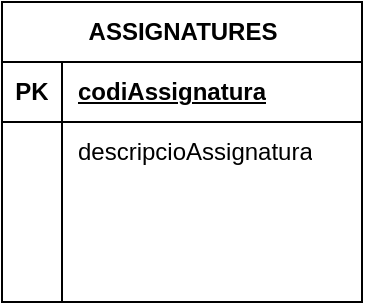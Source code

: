 <mxfile version="28.2.7" pages="2">
  <diagram name="creacio entitat" id="FtWkGCHKRfhC_KodkcPh">
    <mxGraphModel dx="496" dy="578" grid="1" gridSize="10" guides="1" tooltips="1" connect="1" arrows="1" fold="1" page="1" pageScale="1" pageWidth="827" pageHeight="1169" math="0" shadow="0">
      <root>
        <mxCell id="0" />
        <mxCell id="1" parent="0" />
        <mxCell id="aLYC9gm7-Q9xz9aVtdYu-5" value="ASSIGNATURES" style="shape=table;startSize=30;container=1;collapsible=1;childLayout=tableLayout;fixedRows=1;rowLines=0;fontStyle=1;align=center;resizeLast=1;html=1;" vertex="1" parent="1">
          <mxGeometry x="180" y="260" width="180" height="150" as="geometry" />
        </mxCell>
        <mxCell id="aLYC9gm7-Q9xz9aVtdYu-6" value="" style="shape=tableRow;horizontal=0;startSize=0;swimlaneHead=0;swimlaneBody=0;fillColor=none;collapsible=0;dropTarget=0;points=[[0,0.5],[1,0.5]];portConstraint=eastwest;top=0;left=0;right=0;bottom=1;" vertex="1" parent="aLYC9gm7-Q9xz9aVtdYu-5">
          <mxGeometry y="30" width="180" height="30" as="geometry" />
        </mxCell>
        <mxCell id="aLYC9gm7-Q9xz9aVtdYu-7" value="PK" style="shape=partialRectangle;connectable=0;fillColor=none;top=0;left=0;bottom=0;right=0;fontStyle=1;overflow=hidden;whiteSpace=wrap;html=1;" vertex="1" parent="aLYC9gm7-Q9xz9aVtdYu-6">
          <mxGeometry width="30" height="30" as="geometry">
            <mxRectangle width="30" height="30" as="alternateBounds" />
          </mxGeometry>
        </mxCell>
        <mxCell id="aLYC9gm7-Q9xz9aVtdYu-8" value="codiAssignatura" style="shape=partialRectangle;connectable=0;fillColor=none;top=0;left=0;bottom=0;right=0;align=left;spacingLeft=6;fontStyle=5;overflow=hidden;whiteSpace=wrap;html=1;" vertex="1" parent="aLYC9gm7-Q9xz9aVtdYu-6">
          <mxGeometry x="30" width="150" height="30" as="geometry">
            <mxRectangle width="150" height="30" as="alternateBounds" />
          </mxGeometry>
        </mxCell>
        <mxCell id="aLYC9gm7-Q9xz9aVtdYu-9" value="" style="shape=tableRow;horizontal=0;startSize=0;swimlaneHead=0;swimlaneBody=0;fillColor=none;collapsible=0;dropTarget=0;points=[[0,0.5],[1,0.5]];portConstraint=eastwest;top=0;left=0;right=0;bottom=0;" vertex="1" parent="aLYC9gm7-Q9xz9aVtdYu-5">
          <mxGeometry y="60" width="180" height="30" as="geometry" />
        </mxCell>
        <mxCell id="aLYC9gm7-Q9xz9aVtdYu-10" value="" style="shape=partialRectangle;connectable=0;fillColor=none;top=0;left=0;bottom=0;right=0;editable=1;overflow=hidden;whiteSpace=wrap;html=1;" vertex="1" parent="aLYC9gm7-Q9xz9aVtdYu-9">
          <mxGeometry width="30" height="30" as="geometry">
            <mxRectangle width="30" height="30" as="alternateBounds" />
          </mxGeometry>
        </mxCell>
        <mxCell id="aLYC9gm7-Q9xz9aVtdYu-11" value="descripcioAssignatura" style="shape=partialRectangle;connectable=0;fillColor=none;top=0;left=0;bottom=0;right=0;align=left;spacingLeft=6;overflow=hidden;whiteSpace=wrap;html=1;" vertex="1" parent="aLYC9gm7-Q9xz9aVtdYu-9">
          <mxGeometry x="30" width="150" height="30" as="geometry">
            <mxRectangle width="150" height="30" as="alternateBounds" />
          </mxGeometry>
        </mxCell>
        <mxCell id="aLYC9gm7-Q9xz9aVtdYu-12" value="" style="shape=tableRow;horizontal=0;startSize=0;swimlaneHead=0;swimlaneBody=0;fillColor=none;collapsible=0;dropTarget=0;points=[[0,0.5],[1,0.5]];portConstraint=eastwest;top=0;left=0;right=0;bottom=0;" vertex="1" parent="aLYC9gm7-Q9xz9aVtdYu-5">
          <mxGeometry y="90" width="180" height="30" as="geometry" />
        </mxCell>
        <mxCell id="aLYC9gm7-Q9xz9aVtdYu-13" value="" style="shape=partialRectangle;connectable=0;fillColor=none;top=0;left=0;bottom=0;right=0;editable=1;overflow=hidden;whiteSpace=wrap;html=1;" vertex="1" parent="aLYC9gm7-Q9xz9aVtdYu-12">
          <mxGeometry width="30" height="30" as="geometry">
            <mxRectangle width="30" height="30" as="alternateBounds" />
          </mxGeometry>
        </mxCell>
        <mxCell id="aLYC9gm7-Q9xz9aVtdYu-14" value="" style="shape=partialRectangle;connectable=0;fillColor=none;top=0;left=0;bottom=0;right=0;align=left;spacingLeft=6;overflow=hidden;whiteSpace=wrap;html=1;" vertex="1" parent="aLYC9gm7-Q9xz9aVtdYu-12">
          <mxGeometry x="30" width="150" height="30" as="geometry">
            <mxRectangle width="150" height="30" as="alternateBounds" />
          </mxGeometry>
        </mxCell>
        <mxCell id="aLYC9gm7-Q9xz9aVtdYu-15" value="" style="shape=tableRow;horizontal=0;startSize=0;swimlaneHead=0;swimlaneBody=0;fillColor=none;collapsible=0;dropTarget=0;points=[[0,0.5],[1,0.5]];portConstraint=eastwest;top=0;left=0;right=0;bottom=0;" vertex="1" parent="aLYC9gm7-Q9xz9aVtdYu-5">
          <mxGeometry y="120" width="180" height="30" as="geometry" />
        </mxCell>
        <mxCell id="aLYC9gm7-Q9xz9aVtdYu-16" value="" style="shape=partialRectangle;connectable=0;fillColor=none;top=0;left=0;bottom=0;right=0;editable=1;overflow=hidden;whiteSpace=wrap;html=1;" vertex="1" parent="aLYC9gm7-Q9xz9aVtdYu-15">
          <mxGeometry width="30" height="30" as="geometry">
            <mxRectangle width="30" height="30" as="alternateBounds" />
          </mxGeometry>
        </mxCell>
        <mxCell id="aLYC9gm7-Q9xz9aVtdYu-17" value="" style="shape=partialRectangle;connectable=0;fillColor=none;top=0;left=0;bottom=0;right=0;align=left;spacingLeft=6;overflow=hidden;whiteSpace=wrap;html=1;" vertex="1" parent="aLYC9gm7-Q9xz9aVtdYu-15">
          <mxGeometry x="30" width="150" height="30" as="geometry">
            <mxRectangle width="150" height="30" as="alternateBounds" />
          </mxGeometry>
        </mxCell>
      </root>
    </mxGraphModel>
  </diagram>
  <diagram id="huO6lXOXZxXOIz0PY1pd" name="Activitat 2: Anàlisi PET-Flix">
    <mxGraphModel dx="956" dy="723" grid="1" gridSize="10" guides="1" tooltips="1" connect="1" arrows="1" fold="1" page="1" pageScale="1" pageWidth="827" pageHeight="1169" math="0" shadow="0">
      <root>
        <mxCell id="0" />
        <mxCell id="1" parent="0" />
        <mxCell id="fnf53HKYXg-TA5pA5Dwz-1" value="Entitat1" style="shape=table;startSize=30;container=1;collapsible=1;childLayout=tableLayout;fixedRows=1;rowLines=0;fontStyle=1;align=center;resizeLast=1;html=1;" parent="1" vertex="1">
          <mxGeometry x="70" y="90" width="180" height="150" as="geometry" />
        </mxCell>
        <mxCell id="fnf53HKYXg-TA5pA5Dwz-2" value="" style="shape=tableRow;horizontal=0;startSize=0;swimlaneHead=0;swimlaneBody=0;fillColor=none;collapsible=0;dropTarget=0;points=[[0,0.5],[1,0.5]];portConstraint=eastwest;top=0;left=0;right=0;bottom=1;" parent="fnf53HKYXg-TA5pA5Dwz-1" vertex="1">
          <mxGeometry y="30" width="180" height="30" as="geometry" />
        </mxCell>
        <mxCell id="fnf53HKYXg-TA5pA5Dwz-3" value="PK" style="shape=partialRectangle;connectable=0;fillColor=none;top=0;left=0;bottom=0;right=0;fontStyle=1;overflow=hidden;whiteSpace=wrap;html=1;" parent="fnf53HKYXg-TA5pA5Dwz-2" vertex="1">
          <mxGeometry width="30" height="30" as="geometry">
            <mxRectangle width="30" height="30" as="alternateBounds" />
          </mxGeometry>
        </mxCell>
        <mxCell id="fnf53HKYXg-TA5pA5Dwz-4" value="id&lt;span style=&quot;text-align: center; text-wrap-mode: nowrap;&quot;&gt;Entitat&lt;/span&gt;1" style="shape=partialRectangle;connectable=0;fillColor=none;top=0;left=0;bottom=0;right=0;align=left;spacingLeft=6;fontStyle=5;overflow=hidden;whiteSpace=wrap;html=1;" parent="fnf53HKYXg-TA5pA5Dwz-2" vertex="1">
          <mxGeometry x="30" width="150" height="30" as="geometry">
            <mxRectangle width="150" height="30" as="alternateBounds" />
          </mxGeometry>
        </mxCell>
        <mxCell id="fnf53HKYXg-TA5pA5Dwz-5" value="" style="shape=tableRow;horizontal=0;startSize=0;swimlaneHead=0;swimlaneBody=0;fillColor=none;collapsible=0;dropTarget=0;points=[[0,0.5],[1,0.5]];portConstraint=eastwest;top=0;left=0;right=0;bottom=0;" parent="fnf53HKYXg-TA5pA5Dwz-1" vertex="1">
          <mxGeometry y="60" width="180" height="30" as="geometry" />
        </mxCell>
        <mxCell id="fnf53HKYXg-TA5pA5Dwz-6" value="" style="shape=partialRectangle;connectable=0;fillColor=none;top=0;left=0;bottom=0;right=0;editable=1;overflow=hidden;whiteSpace=wrap;html=1;" parent="fnf53HKYXg-TA5pA5Dwz-5" vertex="1">
          <mxGeometry width="30" height="30" as="geometry">
            <mxRectangle width="30" height="30" as="alternateBounds" />
          </mxGeometry>
        </mxCell>
        <mxCell id="fnf53HKYXg-TA5pA5Dwz-7" value="atribut1&lt;span style=&quot;text-align: center; text-wrap-mode: nowrap;&quot;&gt;Entitat&lt;/span&gt;1" style="shape=partialRectangle;connectable=0;fillColor=none;top=0;left=0;bottom=0;right=0;align=left;spacingLeft=6;overflow=hidden;whiteSpace=wrap;html=1;" parent="fnf53HKYXg-TA5pA5Dwz-5" vertex="1">
          <mxGeometry x="30" width="150" height="30" as="geometry">
            <mxRectangle width="150" height="30" as="alternateBounds" />
          </mxGeometry>
        </mxCell>
        <mxCell id="fnf53HKYXg-TA5pA5Dwz-8" value="" style="shape=tableRow;horizontal=0;startSize=0;swimlaneHead=0;swimlaneBody=0;fillColor=none;collapsible=0;dropTarget=0;points=[[0,0.5],[1,0.5]];portConstraint=eastwest;top=0;left=0;right=0;bottom=0;" parent="fnf53HKYXg-TA5pA5Dwz-1" vertex="1">
          <mxGeometry y="90" width="180" height="30" as="geometry" />
        </mxCell>
        <mxCell id="fnf53HKYXg-TA5pA5Dwz-9" value="" style="shape=partialRectangle;connectable=0;fillColor=none;top=0;left=0;bottom=0;right=0;editable=1;overflow=hidden;whiteSpace=wrap;html=1;" parent="fnf53HKYXg-TA5pA5Dwz-8" vertex="1">
          <mxGeometry width="30" height="30" as="geometry">
            <mxRectangle width="30" height="30" as="alternateBounds" />
          </mxGeometry>
        </mxCell>
        <mxCell id="fnf53HKYXg-TA5pA5Dwz-10" value="atribut2&lt;span style=&quot;text-wrap-mode: nowrap; text-align: center;&quot;&gt;Entitat1&lt;/span&gt;" style="shape=partialRectangle;connectable=0;fillColor=none;top=0;left=0;bottom=0;right=0;align=left;spacingLeft=6;overflow=hidden;whiteSpace=wrap;html=1;" parent="fnf53HKYXg-TA5pA5Dwz-8" vertex="1">
          <mxGeometry x="30" width="150" height="30" as="geometry">
            <mxRectangle width="150" height="30" as="alternateBounds" />
          </mxGeometry>
        </mxCell>
        <mxCell id="fnf53HKYXg-TA5pA5Dwz-11" value="" style="shape=tableRow;horizontal=0;startSize=0;swimlaneHead=0;swimlaneBody=0;fillColor=none;collapsible=0;dropTarget=0;points=[[0,0.5],[1,0.5]];portConstraint=eastwest;top=0;left=0;right=0;bottom=0;" parent="fnf53HKYXg-TA5pA5Dwz-1" vertex="1">
          <mxGeometry y="120" width="180" height="30" as="geometry" />
        </mxCell>
        <mxCell id="fnf53HKYXg-TA5pA5Dwz-12" value="" style="shape=partialRectangle;connectable=0;fillColor=none;top=0;left=0;bottom=0;right=0;editable=1;overflow=hidden;whiteSpace=wrap;html=1;" parent="fnf53HKYXg-TA5pA5Dwz-11" vertex="1">
          <mxGeometry width="30" height="30" as="geometry">
            <mxRectangle width="30" height="30" as="alternateBounds" />
          </mxGeometry>
        </mxCell>
        <mxCell id="fnf53HKYXg-TA5pA5Dwz-13" value="atribut3&lt;span style=&quot;text-align: center; text-wrap-mode: nowrap;&quot;&gt;Entitat1&lt;/span&gt;" style="shape=partialRectangle;connectable=0;fillColor=none;top=0;left=0;bottom=0;right=0;align=left;spacingLeft=6;overflow=hidden;whiteSpace=wrap;html=1;" parent="fnf53HKYXg-TA5pA5Dwz-11" vertex="1">
          <mxGeometry x="30" width="150" height="30" as="geometry">
            <mxRectangle width="150" height="30" as="alternateBounds" />
          </mxGeometry>
        </mxCell>
        <mxCell id="fnf53HKYXg-TA5pA5Dwz-14" value="NOM ENTITAT" style="shape=table;startSize=30;container=1;collapsible=0;childLayout=tableLayout;strokeColor=default;fontSize=16;" parent="1" vertex="1">
          <mxGeometry x="70" y="540" width="350" height="270" as="geometry" />
        </mxCell>
        <mxCell id="fnf53HKYXg-TA5pA5Dwz-15" value="" style="shape=tableRow;horizontal=0;startSize=0;swimlaneHead=0;swimlaneBody=0;strokeColor=inherit;top=0;left=0;bottom=0;right=0;collapsible=0;dropTarget=0;fillColor=none;points=[[0,0.5],[1,0.5]];portConstraint=eastwest;fontSize=16;" parent="fnf53HKYXg-TA5pA5Dwz-14" vertex="1">
          <mxGeometry y="30" width="350" height="40" as="geometry" />
        </mxCell>
        <mxCell id="fnf53HKYXg-TA5pA5Dwz-16" value="atribut" style="shape=partialRectangle;html=1;whiteSpace=wrap;connectable=0;strokeColor=inherit;overflow=hidden;fillColor=none;top=0;left=0;bottom=0;right=0;pointerEvents=1;fontSize=16;" parent="fnf53HKYXg-TA5pA5Dwz-15" vertex="1">
          <mxGeometry width="117" height="40" as="geometry">
            <mxRectangle width="117" height="40" as="alternateBounds" />
          </mxGeometry>
        </mxCell>
        <mxCell id="fnf53HKYXg-TA5pA5Dwz-17" value="tipus" style="shape=partialRectangle;html=1;whiteSpace=wrap;connectable=0;strokeColor=inherit;overflow=hidden;fillColor=none;top=0;left=0;bottom=0;right=0;pointerEvents=1;fontSize=16;" parent="fnf53HKYXg-TA5pA5Dwz-15" vertex="1">
          <mxGeometry x="117" width="116" height="40" as="geometry">
            <mxRectangle width="116" height="40" as="alternateBounds" />
          </mxGeometry>
        </mxCell>
        <mxCell id="fnf53HKYXg-TA5pA5Dwz-18" value="domini" style="shape=partialRectangle;html=1;whiteSpace=wrap;connectable=0;strokeColor=inherit;overflow=hidden;fillColor=none;top=0;left=0;bottom=0;right=0;pointerEvents=1;fontSize=16;" parent="fnf53HKYXg-TA5pA5Dwz-15" vertex="1">
          <mxGeometry x="233" width="117" height="40" as="geometry">
            <mxRectangle width="117" height="40" as="alternateBounds" />
          </mxGeometry>
        </mxCell>
        <mxCell id="fnf53HKYXg-TA5pA5Dwz-19" value="" style="shape=tableRow;horizontal=0;startSize=0;swimlaneHead=0;swimlaneBody=0;strokeColor=inherit;top=0;left=0;bottom=0;right=0;collapsible=0;dropTarget=0;fillColor=none;points=[[0,0.5],[1,0.5]];portConstraint=eastwest;fontSize=16;" parent="fnf53HKYXg-TA5pA5Dwz-14" vertex="1">
          <mxGeometry y="70" width="350" height="40" as="geometry" />
        </mxCell>
        <mxCell id="fnf53HKYXg-TA5pA5Dwz-20" value="" style="shape=partialRectangle;html=1;whiteSpace=wrap;connectable=0;strokeColor=inherit;overflow=hidden;fillColor=none;top=0;left=0;bottom=0;right=0;pointerEvents=1;fontSize=16;" parent="fnf53HKYXg-TA5pA5Dwz-19" vertex="1">
          <mxGeometry width="117" height="40" as="geometry">
            <mxRectangle width="117" height="40" as="alternateBounds" />
          </mxGeometry>
        </mxCell>
        <mxCell id="fnf53HKYXg-TA5pA5Dwz-21" value="" style="shape=partialRectangle;html=1;whiteSpace=wrap;connectable=0;strokeColor=inherit;overflow=hidden;fillColor=none;top=0;left=0;bottom=0;right=0;pointerEvents=1;fontSize=16;" parent="fnf53HKYXg-TA5pA5Dwz-19" vertex="1">
          <mxGeometry x="117" width="116" height="40" as="geometry">
            <mxRectangle width="116" height="40" as="alternateBounds" />
          </mxGeometry>
        </mxCell>
        <mxCell id="fnf53HKYXg-TA5pA5Dwz-22" value="" style="shape=partialRectangle;html=1;whiteSpace=wrap;connectable=0;strokeColor=inherit;overflow=hidden;fillColor=none;top=0;left=0;bottom=0;right=0;pointerEvents=1;fontSize=16;" parent="fnf53HKYXg-TA5pA5Dwz-19" vertex="1">
          <mxGeometry x="233" width="117" height="40" as="geometry">
            <mxRectangle width="117" height="40" as="alternateBounds" />
          </mxGeometry>
        </mxCell>
        <mxCell id="fnf53HKYXg-TA5pA5Dwz-23" value="" style="shape=tableRow;horizontal=0;startSize=0;swimlaneHead=0;swimlaneBody=0;strokeColor=inherit;top=0;left=0;bottom=0;right=0;collapsible=0;dropTarget=0;fillColor=none;points=[[0,0.5],[1,0.5]];portConstraint=eastwest;fontSize=16;" parent="fnf53HKYXg-TA5pA5Dwz-14" vertex="1">
          <mxGeometry y="110" width="350" height="40" as="geometry" />
        </mxCell>
        <mxCell id="fnf53HKYXg-TA5pA5Dwz-24" value="" style="shape=partialRectangle;html=1;whiteSpace=wrap;connectable=0;strokeColor=inherit;overflow=hidden;fillColor=none;top=0;left=0;bottom=0;right=0;pointerEvents=1;fontSize=16;" parent="fnf53HKYXg-TA5pA5Dwz-23" vertex="1">
          <mxGeometry width="117" height="40" as="geometry">
            <mxRectangle width="117" height="40" as="alternateBounds" />
          </mxGeometry>
        </mxCell>
        <mxCell id="fnf53HKYXg-TA5pA5Dwz-25" value="" style="shape=partialRectangle;html=1;whiteSpace=wrap;connectable=0;strokeColor=inherit;overflow=hidden;fillColor=none;top=0;left=0;bottom=0;right=0;pointerEvents=1;fontSize=16;" parent="fnf53HKYXg-TA5pA5Dwz-23" vertex="1">
          <mxGeometry x="117" width="116" height="40" as="geometry">
            <mxRectangle width="116" height="40" as="alternateBounds" />
          </mxGeometry>
        </mxCell>
        <mxCell id="fnf53HKYXg-TA5pA5Dwz-26" value="" style="shape=partialRectangle;html=1;whiteSpace=wrap;connectable=0;strokeColor=inherit;overflow=hidden;fillColor=none;top=0;left=0;bottom=0;right=0;pointerEvents=1;fontSize=16;" parent="fnf53HKYXg-TA5pA5Dwz-23" vertex="1">
          <mxGeometry x="233" width="117" height="40" as="geometry">
            <mxRectangle width="117" height="40" as="alternateBounds" />
          </mxGeometry>
        </mxCell>
        <mxCell id="fnf53HKYXg-TA5pA5Dwz-27" value="" style="shape=tableRow;horizontal=0;startSize=0;swimlaneHead=0;swimlaneBody=0;strokeColor=inherit;top=0;left=0;bottom=0;right=0;collapsible=0;dropTarget=0;fillColor=none;points=[[0,0.5],[1,0.5]];portConstraint=eastwest;fontSize=16;" parent="fnf53HKYXg-TA5pA5Dwz-14" vertex="1">
          <mxGeometry y="150" width="350" height="40" as="geometry" />
        </mxCell>
        <mxCell id="fnf53HKYXg-TA5pA5Dwz-28" value="" style="shape=partialRectangle;html=1;whiteSpace=wrap;connectable=0;strokeColor=inherit;overflow=hidden;fillColor=none;top=0;left=0;bottom=0;right=0;pointerEvents=1;fontSize=16;" parent="fnf53HKYXg-TA5pA5Dwz-27" vertex="1">
          <mxGeometry width="117" height="40" as="geometry">
            <mxRectangle width="117" height="40" as="alternateBounds" />
          </mxGeometry>
        </mxCell>
        <mxCell id="fnf53HKYXg-TA5pA5Dwz-29" value="" style="shape=partialRectangle;html=1;whiteSpace=wrap;connectable=0;strokeColor=inherit;overflow=hidden;fillColor=none;top=0;left=0;bottom=0;right=0;pointerEvents=1;fontSize=16;" parent="fnf53HKYXg-TA5pA5Dwz-27" vertex="1">
          <mxGeometry x="117" width="116" height="40" as="geometry">
            <mxRectangle width="116" height="40" as="alternateBounds" />
          </mxGeometry>
        </mxCell>
        <mxCell id="fnf53HKYXg-TA5pA5Dwz-30" value="" style="shape=partialRectangle;html=1;whiteSpace=wrap;connectable=0;strokeColor=inherit;overflow=hidden;fillColor=none;top=0;left=0;bottom=0;right=0;pointerEvents=1;fontSize=16;" parent="fnf53HKYXg-TA5pA5Dwz-27" vertex="1">
          <mxGeometry x="233" width="117" height="40" as="geometry">
            <mxRectangle width="117" height="40" as="alternateBounds" />
          </mxGeometry>
        </mxCell>
        <mxCell id="fnf53HKYXg-TA5pA5Dwz-31" value="" style="shape=tableRow;horizontal=0;startSize=0;swimlaneHead=0;swimlaneBody=0;strokeColor=inherit;top=0;left=0;bottom=0;right=0;collapsible=0;dropTarget=0;fillColor=none;points=[[0,0.5],[1,0.5]];portConstraint=eastwest;fontSize=16;" parent="fnf53HKYXg-TA5pA5Dwz-14" vertex="1">
          <mxGeometry y="190" width="350" height="40" as="geometry" />
        </mxCell>
        <mxCell id="fnf53HKYXg-TA5pA5Dwz-32" value="" style="shape=partialRectangle;html=1;whiteSpace=wrap;connectable=0;strokeColor=inherit;overflow=hidden;fillColor=none;top=0;left=0;bottom=0;right=0;pointerEvents=1;fontSize=16;" parent="fnf53HKYXg-TA5pA5Dwz-31" vertex="1">
          <mxGeometry width="117" height="40" as="geometry">
            <mxRectangle width="117" height="40" as="alternateBounds" />
          </mxGeometry>
        </mxCell>
        <mxCell id="fnf53HKYXg-TA5pA5Dwz-33" value="" style="shape=partialRectangle;html=1;whiteSpace=wrap;connectable=0;strokeColor=inherit;overflow=hidden;fillColor=none;top=0;left=0;bottom=0;right=0;pointerEvents=1;fontSize=16;" parent="fnf53HKYXg-TA5pA5Dwz-31" vertex="1">
          <mxGeometry x="117" width="116" height="40" as="geometry">
            <mxRectangle width="116" height="40" as="alternateBounds" />
          </mxGeometry>
        </mxCell>
        <mxCell id="fnf53HKYXg-TA5pA5Dwz-34" value="" style="shape=partialRectangle;html=1;whiteSpace=wrap;connectable=0;strokeColor=inherit;overflow=hidden;fillColor=none;top=0;left=0;bottom=0;right=0;pointerEvents=1;fontSize=16;" parent="fnf53HKYXg-TA5pA5Dwz-31" vertex="1">
          <mxGeometry x="233" width="117" height="40" as="geometry">
            <mxRectangle width="117" height="40" as="alternateBounds" />
          </mxGeometry>
        </mxCell>
        <mxCell id="fnf53HKYXg-TA5pA5Dwz-35" value="" style="shape=tableRow;horizontal=0;startSize=0;swimlaneHead=0;swimlaneBody=0;strokeColor=inherit;top=0;left=0;bottom=0;right=0;collapsible=0;dropTarget=0;fillColor=none;points=[[0,0.5],[1,0.5]];portConstraint=eastwest;fontSize=16;" parent="fnf53HKYXg-TA5pA5Dwz-14" vertex="1">
          <mxGeometry y="230" width="350" height="40" as="geometry" />
        </mxCell>
        <mxCell id="fnf53HKYXg-TA5pA5Dwz-36" value="" style="shape=partialRectangle;html=1;whiteSpace=wrap;connectable=0;strokeColor=inherit;overflow=hidden;fillColor=none;top=0;left=0;bottom=0;right=0;pointerEvents=1;fontSize=16;" parent="fnf53HKYXg-TA5pA5Dwz-35" vertex="1">
          <mxGeometry width="117" height="40" as="geometry">
            <mxRectangle width="117" height="40" as="alternateBounds" />
          </mxGeometry>
        </mxCell>
        <mxCell id="fnf53HKYXg-TA5pA5Dwz-37" value="" style="shape=partialRectangle;html=1;whiteSpace=wrap;connectable=0;strokeColor=inherit;overflow=hidden;fillColor=none;top=0;left=0;bottom=0;right=0;pointerEvents=1;fontSize=16;" parent="fnf53HKYXg-TA5pA5Dwz-35" vertex="1">
          <mxGeometry x="117" width="116" height="40" as="geometry">
            <mxRectangle width="116" height="40" as="alternateBounds" />
          </mxGeometry>
        </mxCell>
        <mxCell id="fnf53HKYXg-TA5pA5Dwz-38" value="" style="shape=partialRectangle;html=1;whiteSpace=wrap;connectable=0;strokeColor=inherit;overflow=hidden;fillColor=none;top=0;left=0;bottom=0;right=0;pointerEvents=1;fontSize=16;" parent="fnf53HKYXg-TA5pA5Dwz-35" vertex="1">
          <mxGeometry x="233" width="117" height="40" as="geometry">
            <mxRectangle width="117" height="40" as="alternateBounds" />
          </mxGeometry>
        </mxCell>
        <mxCell id="fnf53HKYXg-TA5pA5Dwz-39" value="&lt;span style=&quot;text-align: left; text-wrap-mode: wrap; text-decoration-line: underline;&quot;&gt;Entitat2&lt;/span&gt;" style="shape=table;startSize=30;container=1;collapsible=1;childLayout=tableLayout;fixedRows=1;rowLines=0;fontStyle=1;align=center;resizeLast=1;html=1;" parent="1" vertex="1">
          <mxGeometry x="576" y="80" width="180" height="150" as="geometry" />
        </mxCell>
        <mxCell id="fnf53HKYXg-TA5pA5Dwz-40" value="" style="shape=tableRow;horizontal=0;startSize=0;swimlaneHead=0;swimlaneBody=0;fillColor=none;collapsible=0;dropTarget=0;points=[[0,0.5],[1,0.5]];portConstraint=eastwest;top=0;left=0;right=0;bottom=1;" parent="fnf53HKYXg-TA5pA5Dwz-39" vertex="1">
          <mxGeometry y="30" width="180" height="30" as="geometry" />
        </mxCell>
        <mxCell id="fnf53HKYXg-TA5pA5Dwz-41" value="PK" style="shape=partialRectangle;connectable=0;fillColor=none;top=0;left=0;bottom=0;right=0;fontStyle=1;overflow=hidden;whiteSpace=wrap;html=1;" parent="fnf53HKYXg-TA5pA5Dwz-40" vertex="1">
          <mxGeometry width="30" height="30" as="geometry">
            <mxRectangle width="30" height="30" as="alternateBounds" />
          </mxGeometry>
        </mxCell>
        <mxCell id="fnf53HKYXg-TA5pA5Dwz-42" value="idEntitat2" style="shape=partialRectangle;connectable=0;fillColor=none;top=0;left=0;bottom=0;right=0;align=left;spacingLeft=6;fontStyle=5;overflow=hidden;whiteSpace=wrap;html=1;" parent="fnf53HKYXg-TA5pA5Dwz-40" vertex="1">
          <mxGeometry x="30" width="150" height="30" as="geometry">
            <mxRectangle width="150" height="30" as="alternateBounds" />
          </mxGeometry>
        </mxCell>
        <mxCell id="fnf53HKYXg-TA5pA5Dwz-43" value="" style="shape=tableRow;horizontal=0;startSize=0;swimlaneHead=0;swimlaneBody=0;fillColor=none;collapsible=0;dropTarget=0;points=[[0,0.5],[1,0.5]];portConstraint=eastwest;top=0;left=0;right=0;bottom=0;" parent="fnf53HKYXg-TA5pA5Dwz-39" vertex="1">
          <mxGeometry y="60" width="180" height="30" as="geometry" />
        </mxCell>
        <mxCell id="fnf53HKYXg-TA5pA5Dwz-44" value="" style="shape=partialRectangle;connectable=0;fillColor=none;top=0;left=0;bottom=0;right=0;editable=1;overflow=hidden;whiteSpace=wrap;html=1;" parent="fnf53HKYXg-TA5pA5Dwz-43" vertex="1">
          <mxGeometry width="30" height="30" as="geometry">
            <mxRectangle width="30" height="30" as="alternateBounds" />
          </mxGeometry>
        </mxCell>
        <mxCell id="fnf53HKYXg-TA5pA5Dwz-45" value="" style="shape=partialRectangle;connectable=0;fillColor=none;top=0;left=0;bottom=0;right=0;align=left;spacingLeft=6;overflow=hidden;whiteSpace=wrap;html=1;" parent="fnf53HKYXg-TA5pA5Dwz-43" vertex="1">
          <mxGeometry x="30" width="150" height="30" as="geometry">
            <mxRectangle width="150" height="30" as="alternateBounds" />
          </mxGeometry>
        </mxCell>
        <mxCell id="fnf53HKYXg-TA5pA5Dwz-46" value="" style="shape=tableRow;horizontal=0;startSize=0;swimlaneHead=0;swimlaneBody=0;fillColor=none;collapsible=0;dropTarget=0;points=[[0,0.5],[1,0.5]];portConstraint=eastwest;top=0;left=0;right=0;bottom=0;" parent="fnf53HKYXg-TA5pA5Dwz-39" vertex="1">
          <mxGeometry y="90" width="180" height="30" as="geometry" />
        </mxCell>
        <mxCell id="fnf53HKYXg-TA5pA5Dwz-47" value="" style="shape=partialRectangle;connectable=0;fillColor=none;top=0;left=0;bottom=0;right=0;editable=1;overflow=hidden;whiteSpace=wrap;html=1;" parent="fnf53HKYXg-TA5pA5Dwz-46" vertex="1">
          <mxGeometry width="30" height="30" as="geometry">
            <mxRectangle width="30" height="30" as="alternateBounds" />
          </mxGeometry>
        </mxCell>
        <mxCell id="fnf53HKYXg-TA5pA5Dwz-48" value="" style="shape=partialRectangle;connectable=0;fillColor=none;top=0;left=0;bottom=0;right=0;align=left;spacingLeft=6;overflow=hidden;whiteSpace=wrap;html=1;" parent="fnf53HKYXg-TA5pA5Dwz-46" vertex="1">
          <mxGeometry x="30" width="150" height="30" as="geometry">
            <mxRectangle width="150" height="30" as="alternateBounds" />
          </mxGeometry>
        </mxCell>
        <mxCell id="fnf53HKYXg-TA5pA5Dwz-49" value="" style="shape=tableRow;horizontal=0;startSize=0;swimlaneHead=0;swimlaneBody=0;fillColor=none;collapsible=0;dropTarget=0;points=[[0,0.5],[1,0.5]];portConstraint=eastwest;top=0;left=0;right=0;bottom=0;" parent="fnf53HKYXg-TA5pA5Dwz-39" vertex="1">
          <mxGeometry y="120" width="180" height="30" as="geometry" />
        </mxCell>
        <mxCell id="fnf53HKYXg-TA5pA5Dwz-50" value="" style="shape=partialRectangle;connectable=0;fillColor=none;top=0;left=0;bottom=0;right=0;editable=1;overflow=hidden;whiteSpace=wrap;html=1;" parent="fnf53HKYXg-TA5pA5Dwz-49" vertex="1">
          <mxGeometry width="30" height="30" as="geometry">
            <mxRectangle width="30" height="30" as="alternateBounds" />
          </mxGeometry>
        </mxCell>
        <mxCell id="fnf53HKYXg-TA5pA5Dwz-51" value="" style="shape=partialRectangle;connectable=0;fillColor=none;top=0;left=0;bottom=0;right=0;align=left;spacingLeft=6;overflow=hidden;whiteSpace=wrap;html=1;" parent="fnf53HKYXg-TA5pA5Dwz-49" vertex="1">
          <mxGeometry x="30" width="150" height="30" as="geometry">
            <mxRectangle width="150" height="30" as="alternateBounds" />
          </mxGeometry>
        </mxCell>
        <mxCell id="fnf53HKYXg-TA5pA5Dwz-52" value="relacio" style="shape=rhombus;perimeter=rhombusPerimeter;whiteSpace=wrap;html=1;align=center;" parent="1" vertex="1">
          <mxGeometry x="360" y="105" width="120" height="60" as="geometry" />
        </mxCell>
        <mxCell id="fnf53HKYXg-TA5pA5Dwz-60" value="Atribut_realcio" style="ellipse;whiteSpace=wrap;html=1;align=center;" parent="1" vertex="1">
          <mxGeometry x="300" y="190" width="100" height="40" as="geometry" />
        </mxCell>
        <mxCell id="fnf53HKYXg-TA5pA5Dwz-61" value="" style="endArrow=none;html=1;rounded=0;exitX=0.355;exitY=0.866;exitDx=0;exitDy=0;exitPerimeter=0;" parent="1" source="fnf53HKYXg-TA5pA5Dwz-52" target="fnf53HKYXg-TA5pA5Dwz-60" edge="1">
          <mxGeometry relative="1" as="geometry">
            <mxPoint x="360" y="170" as="sourcePoint" />
            <mxPoint x="520" y="170" as="targetPoint" />
          </mxGeometry>
        </mxCell>
        <mxCell id="fnf53HKYXg-TA5pA5Dwz-64" value="" style="edgeStyle=entityRelationEdgeStyle;fontSize=12;html=1;endArrow=ERzeroToMany;endFill=1;rounded=0;entryX=-0.004;entryY=0.365;entryDx=0;entryDy=0;entryPerimeter=0;exitX=1;exitY=0.5;exitDx=0;exitDy=0;" parent="1" source="fnf53HKYXg-TA5pA5Dwz-52" target="fnf53HKYXg-TA5pA5Dwz-40" edge="1">
          <mxGeometry width="100" height="100" relative="1" as="geometry">
            <mxPoint x="390" y="220" as="sourcePoint" />
            <mxPoint x="490" y="120" as="targetPoint" />
          </mxGeometry>
        </mxCell>
        <mxCell id="fnf53HKYXg-TA5pA5Dwz-65" value="" style="edgeStyle=entityRelationEdgeStyle;fontSize=12;html=1;endArrow=ERzeroToOne;endFill=1;rounded=0;exitX=0;exitY=0.5;exitDx=0;exitDy=0;" parent="1" source="fnf53HKYXg-TA5pA5Dwz-52" target="fnf53HKYXg-TA5pA5Dwz-2" edge="1">
          <mxGeometry width="100" height="100" relative="1" as="geometry">
            <mxPoint x="390" y="220" as="sourcePoint" />
            <mxPoint x="490" y="120" as="targetPoint" />
          </mxGeometry>
        </mxCell>
        <mxCell id="fnf53HKYXg-TA5pA5Dwz-66" value="(0,1)" style="text;html=1;whiteSpace=wrap;strokeColor=none;fillColor=none;align=center;verticalAlign=middle;rounded=0;" parent="1" vertex="1">
          <mxGeometry x="240" y="135" width="60" height="30" as="geometry" />
        </mxCell>
        <mxCell id="fnf53HKYXg-TA5pA5Dwz-67" value="(0,n)" style="text;html=1;whiteSpace=wrap;strokeColor=none;fillColor=none;align=center;verticalAlign=middle;rounded=0;" parent="1" vertex="1">
          <mxGeometry x="520" y="90" width="60" height="30" as="geometry" />
        </mxCell>
        <mxCell id="fnf53HKYXg-TA5pA5Dwz-69" value="&lt;b&gt;&lt;font style=&quot;font-size: 17px;&quot;&gt;1:N&lt;/font&gt;&lt;/b&gt;" style="text;html=1;whiteSpace=wrap;strokeColor=none;fillColor=none;align=center;verticalAlign=middle;rounded=0;" parent="1" vertex="1">
          <mxGeometry x="390" y="75" width="60" height="30" as="geometry" />
        </mxCell>
        <mxCell id="fnf53HKYXg-TA5pA5Dwz-70" value="atribut1&lt;span style=&quot;text-align: center; text-wrap-mode: nowrap;&quot;&gt;Entitat2&lt;/span&gt;" style="shape=partialRectangle;connectable=0;fillColor=none;top=0;left=0;bottom=0;right=0;align=left;spacingLeft=6;overflow=hidden;whiteSpace=wrap;html=1;" parent="1" vertex="1">
          <mxGeometry x="606" y="140" width="150" height="30" as="geometry">
            <mxRectangle width="150" height="30" as="alternateBounds" />
          </mxGeometry>
        </mxCell>
        <mxCell id="fnf53HKYXg-TA5pA5Dwz-71" value="atribut2&lt;span style=&quot;text-wrap-mode: nowrap; text-align: center;&quot;&gt;Entitat2&lt;/span&gt;" style="shape=partialRectangle;connectable=0;fillColor=none;top=0;left=0;bottom=0;right=0;align=left;spacingLeft=6;overflow=hidden;whiteSpace=wrap;html=1;" parent="1" vertex="1">
          <mxGeometry x="606" y="170" width="150" height="30" as="geometry">
            <mxRectangle width="150" height="30" as="alternateBounds" />
          </mxGeometry>
        </mxCell>
        <mxCell id="fnf53HKYXg-TA5pA5Dwz-72" value="atribut3&lt;span style=&quot;text-align: center; text-wrap-mode: nowrap;&quot;&gt;Entitat2&lt;/span&gt;" style="shape=partialRectangle;connectable=0;fillColor=none;top=0;left=0;bottom=0;right=0;align=left;spacingLeft=6;overflow=hidden;whiteSpace=wrap;html=1;" parent="1" vertex="1">
          <mxGeometry x="606" y="200" width="150" height="30" as="geometry">
            <mxRectangle width="150" height="30" as="alternateBounds" />
          </mxGeometry>
        </mxCell>
      </root>
    </mxGraphModel>
  </diagram>
</mxfile>
